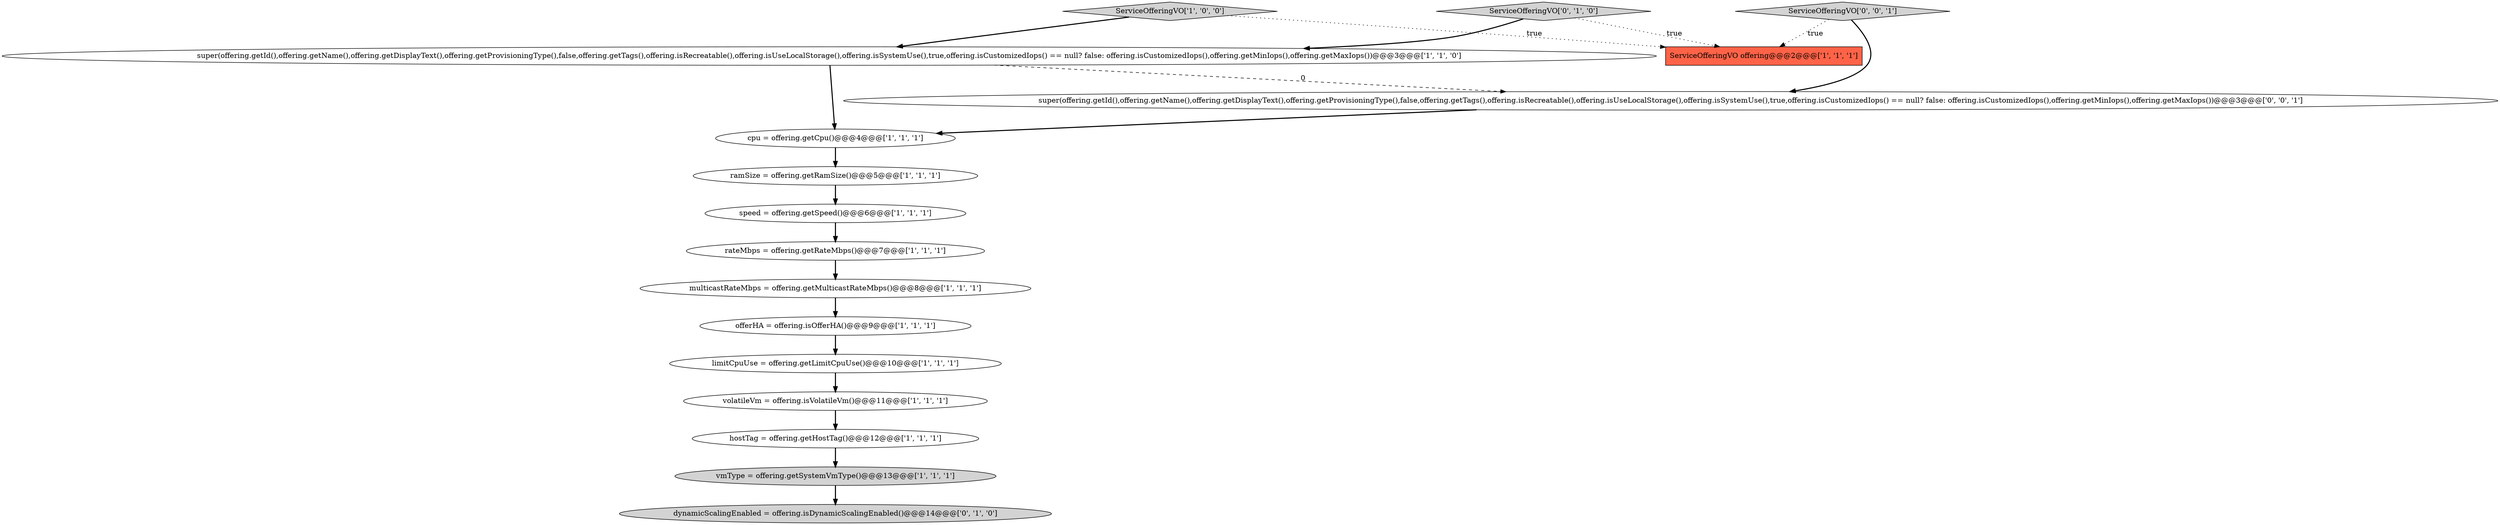 digraph {
16 [style = filled, label = "super(offering.getId(),offering.getName(),offering.getDisplayText(),offering.getProvisioningType(),false,offering.getTags(),offering.isRecreatable(),offering.isUseLocalStorage(),offering.isSystemUse(),true,offering.isCustomizedIops() == null? false: offering.isCustomizedIops(),offering.getMinIops(),offering.getMaxIops())@@@3@@@['0', '0', '1']", fillcolor = white, shape = ellipse image = "AAA0AAABBB3BBB"];
12 [style = filled, label = "hostTag = offering.getHostTag()@@@12@@@['1', '1', '1']", fillcolor = white, shape = ellipse image = "AAA0AAABBB1BBB"];
9 [style = filled, label = "multicastRateMbps = offering.getMulticastRateMbps()@@@8@@@['1', '1', '1']", fillcolor = white, shape = ellipse image = "AAA0AAABBB1BBB"];
7 [style = filled, label = "volatileVm = offering.isVolatileVm()@@@11@@@['1', '1', '1']", fillcolor = white, shape = ellipse image = "AAA0AAABBB1BBB"];
2 [style = filled, label = "limitCpuUse = offering.getLimitCpuUse()@@@10@@@['1', '1', '1']", fillcolor = white, shape = ellipse image = "AAA0AAABBB1BBB"];
3 [style = filled, label = "ramSize = offering.getRamSize()@@@5@@@['1', '1', '1']", fillcolor = white, shape = ellipse image = "AAA0AAABBB1BBB"];
8 [style = filled, label = "cpu = offering.getCpu()@@@4@@@['1', '1', '1']", fillcolor = white, shape = ellipse image = "AAA0AAABBB1BBB"];
5 [style = filled, label = "offerHA = offering.isOfferHA()@@@9@@@['1', '1', '1']", fillcolor = white, shape = ellipse image = "AAA0AAABBB1BBB"];
1 [style = filled, label = "ServiceOfferingVO['1', '0', '0']", fillcolor = lightgray, shape = diamond image = "AAA0AAABBB1BBB"];
11 [style = filled, label = "vmType = offering.getSystemVmType()@@@13@@@['1', '1', '1']", fillcolor = lightgray, shape = ellipse image = "AAA0AAABBB1BBB"];
14 [style = filled, label = "ServiceOfferingVO['0', '1', '0']", fillcolor = lightgray, shape = diamond image = "AAA0AAABBB2BBB"];
13 [style = filled, label = "dynamicScalingEnabled = offering.isDynamicScalingEnabled()@@@14@@@['0', '1', '0']", fillcolor = lightgray, shape = ellipse image = "AAA1AAABBB2BBB"];
10 [style = filled, label = "rateMbps = offering.getRateMbps()@@@7@@@['1', '1', '1']", fillcolor = white, shape = ellipse image = "AAA0AAABBB1BBB"];
0 [style = filled, label = "super(offering.getId(),offering.getName(),offering.getDisplayText(),offering.getProvisioningType(),false,offering.getTags(),offering.isRecreatable(),offering.isUseLocalStorage(),offering.isSystemUse(),true,offering.isCustomizedIops() == null? false: offering.isCustomizedIops(),offering.getMinIops(),offering.getMaxIops())@@@3@@@['1', '1', '0']", fillcolor = white, shape = ellipse image = "AAA0AAABBB1BBB"];
4 [style = filled, label = "speed = offering.getSpeed()@@@6@@@['1', '1', '1']", fillcolor = white, shape = ellipse image = "AAA0AAABBB1BBB"];
6 [style = filled, label = "ServiceOfferingVO offering@@@2@@@['1', '1', '1']", fillcolor = tomato, shape = box image = "AAA0AAABBB1BBB"];
15 [style = filled, label = "ServiceOfferingVO['0', '0', '1']", fillcolor = lightgray, shape = diamond image = "AAA0AAABBB3BBB"];
4->10 [style = bold, label=""];
5->2 [style = bold, label=""];
14->6 [style = dotted, label="true"];
0->16 [style = dashed, label="0"];
12->11 [style = bold, label=""];
16->8 [style = bold, label=""];
7->12 [style = bold, label=""];
14->0 [style = bold, label=""];
0->8 [style = bold, label=""];
9->5 [style = bold, label=""];
1->6 [style = dotted, label="true"];
3->4 [style = bold, label=""];
2->7 [style = bold, label=""];
11->13 [style = bold, label=""];
8->3 [style = bold, label=""];
15->16 [style = bold, label=""];
10->9 [style = bold, label=""];
1->0 [style = bold, label=""];
15->6 [style = dotted, label="true"];
}

